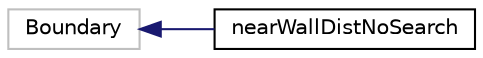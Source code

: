 digraph "Graphical Class Hierarchy"
{
  bgcolor="transparent";
  edge [fontname="Helvetica",fontsize="10",labelfontname="Helvetica",labelfontsize="10"];
  node [fontname="Helvetica",fontsize="10",shape=record];
  rankdir="LR";
  Node1 [label="Boundary",height=0.2,width=0.4,color="grey75"];
  Node1 -> Node2 [dir="back",color="midnightblue",fontsize="10",style="solid",fontname="Helvetica"];
  Node2 [label="nearWallDistNoSearch",height=0.2,width=0.4,color="black",URL="$classFoam_1_1nearWallDistNoSearch.html",tooltip="Distance calculation for cells with face on a wall. Does not search anything, just takes normal compo..."];
}
